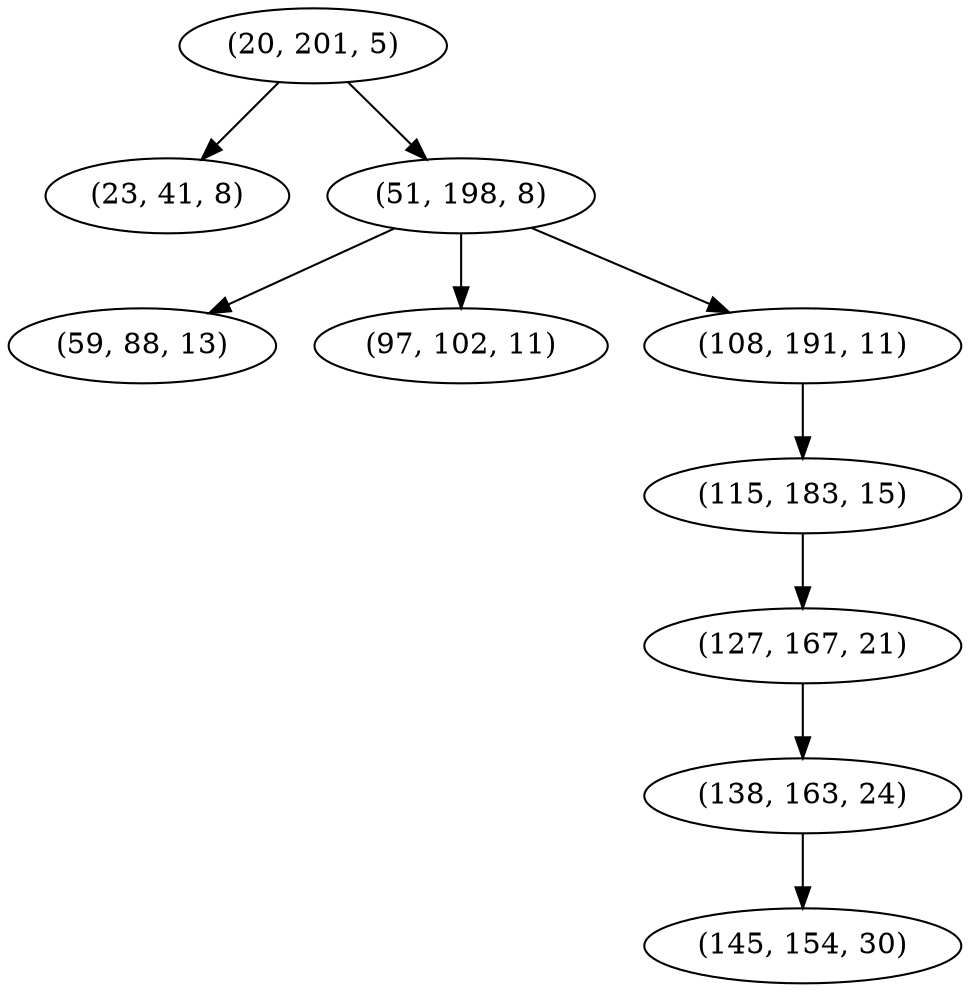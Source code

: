 digraph tree {
    "(20, 201, 5)";
    "(23, 41, 8)";
    "(51, 198, 8)";
    "(59, 88, 13)";
    "(97, 102, 11)";
    "(108, 191, 11)";
    "(115, 183, 15)";
    "(127, 167, 21)";
    "(138, 163, 24)";
    "(145, 154, 30)";
    "(20, 201, 5)" -> "(23, 41, 8)";
    "(20, 201, 5)" -> "(51, 198, 8)";
    "(51, 198, 8)" -> "(59, 88, 13)";
    "(51, 198, 8)" -> "(97, 102, 11)";
    "(51, 198, 8)" -> "(108, 191, 11)";
    "(108, 191, 11)" -> "(115, 183, 15)";
    "(115, 183, 15)" -> "(127, 167, 21)";
    "(127, 167, 21)" -> "(138, 163, 24)";
    "(138, 163, 24)" -> "(145, 154, 30)";
}
